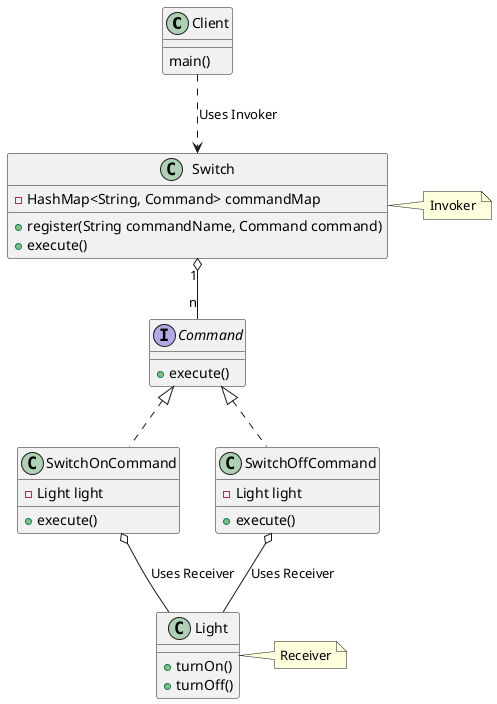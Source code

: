 @startuml

' Class Definition
Client : main()

Switch : - HashMap<String, Command> commandMap
Switch : + register(String commandName, Command command)
Switch : + execute()
note right: Invoker

interface Command
Command : + execute()
SwitchOnCommand : + execute()
SwitchOnCommand : - Light light
SwitchOffCommand : + execute()
SwitchOffCommand : - Light light

Light : + turnOn()
Light : + turnOff()
note right: Receiver

' Class Relationship
Client ..> Switch : Uses Invoker
Switch "1" o-- "n" Command

Command <|.. SwitchOnCommand
Command <|.. SwitchOffCommand

SwitchOnCommand o-- Light : Uses Receiver
SwitchOffCommand o-- Light : Uses Receiver

@enduml